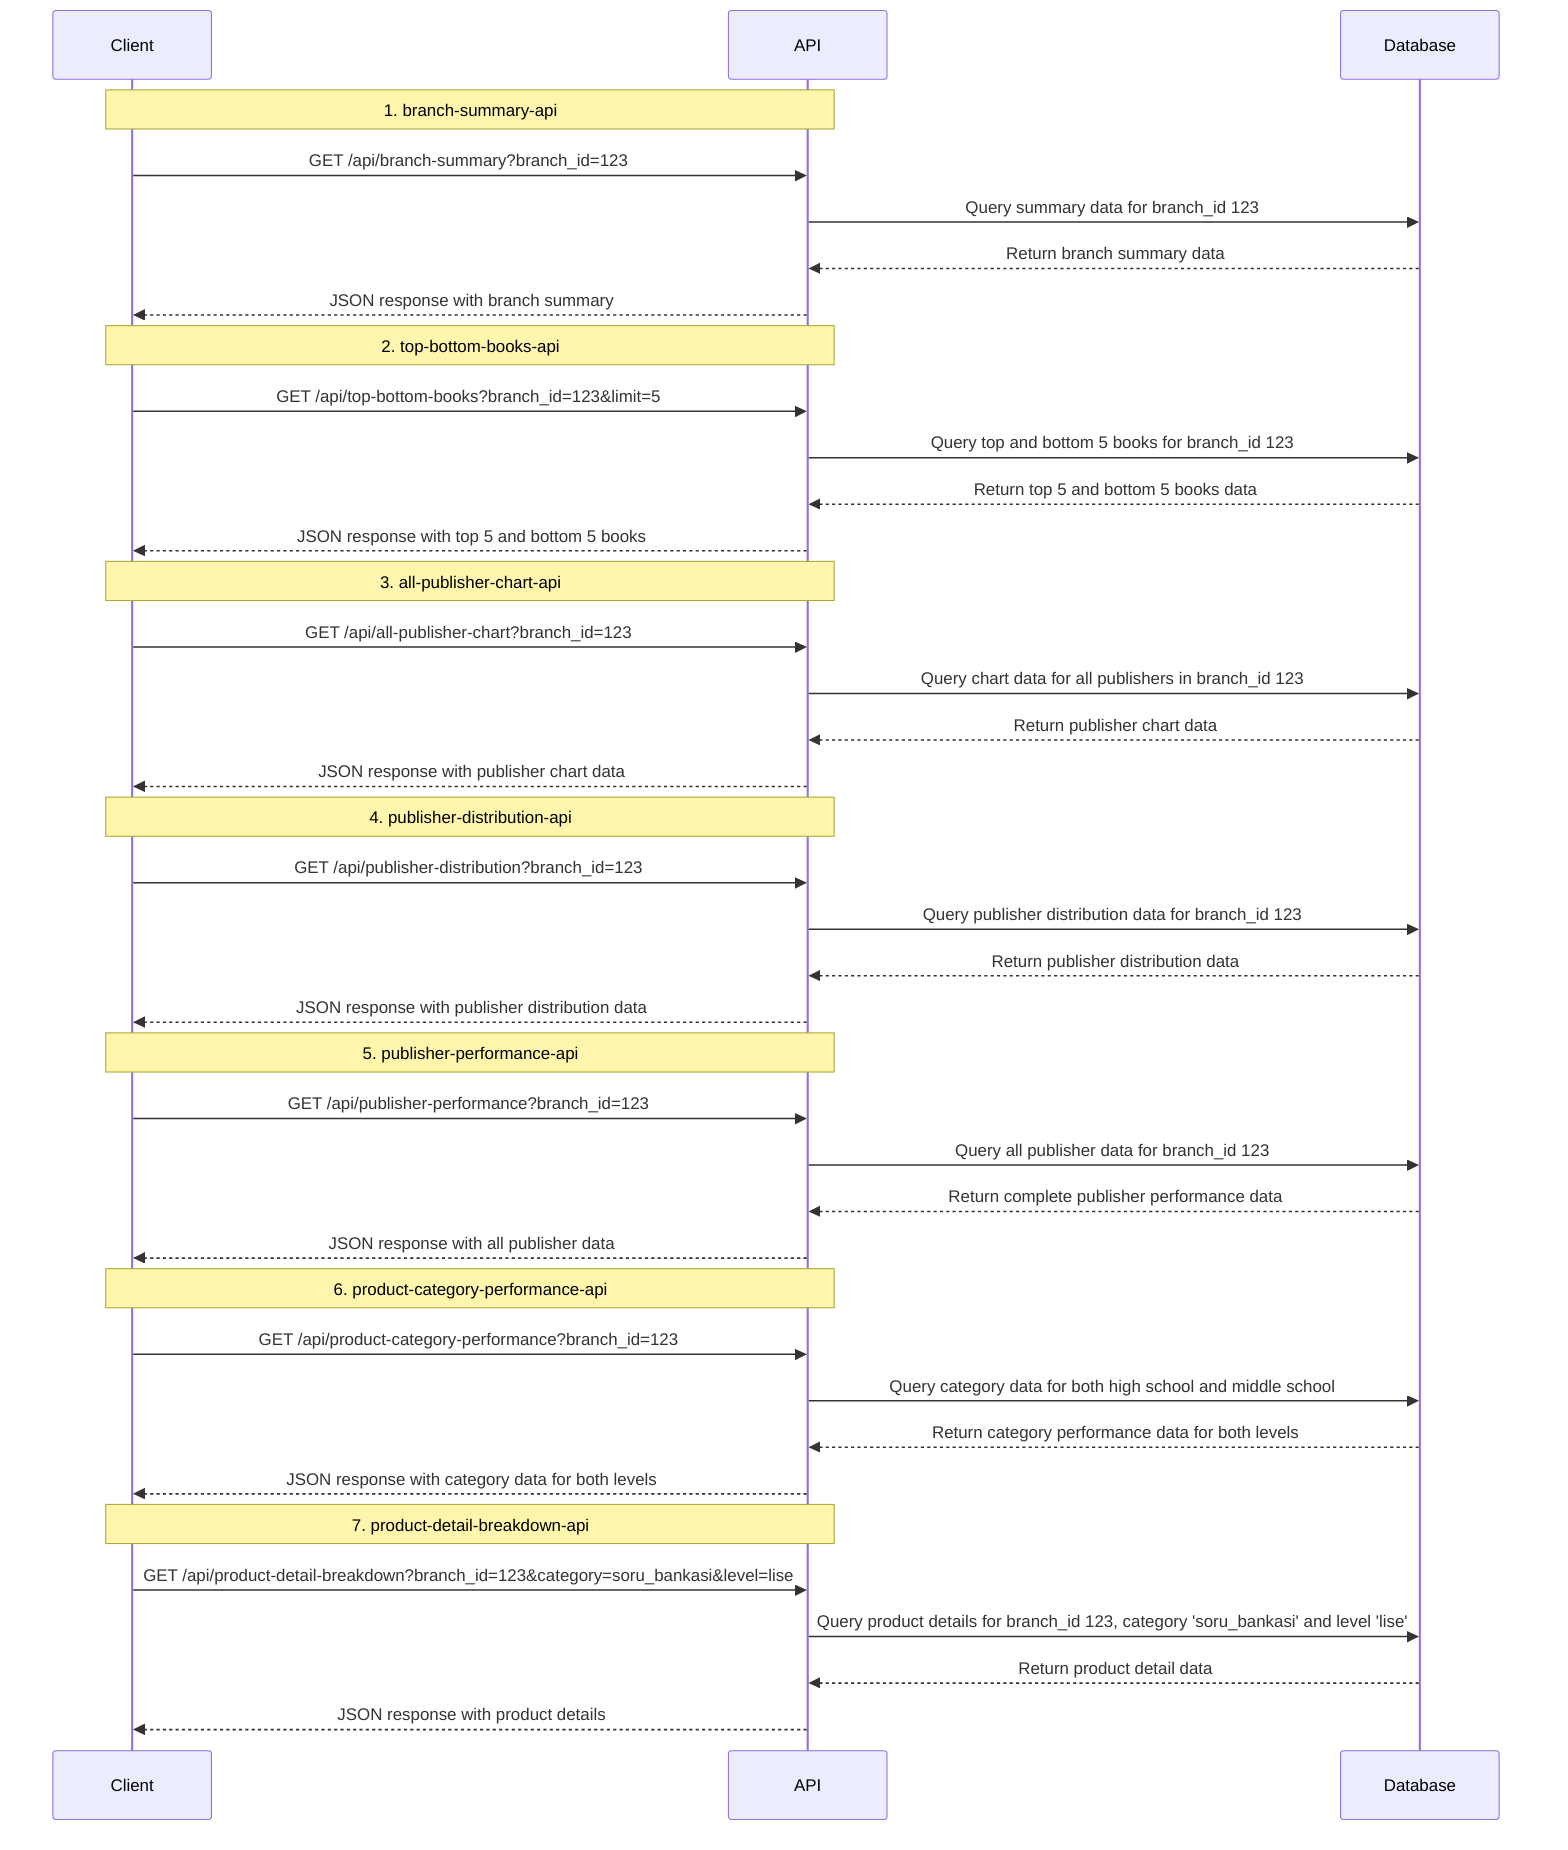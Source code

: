 sequenceDiagram
    participant Client
    participant API
    participant Database

    Note over Client,API: 1. branch-summary-api
    Client->>API: GET /api/branch-summary?branch_id=123
    API->>Database: Query summary data for branch_id 123
    Database-->>API: Return branch summary data
    API-->>Client: JSON response with branch summary

    Note over Client,API: 2. top-bottom-books-api
    Client->>API: GET /api/top-bottom-books?branch_id=123&limit=5
    API->>Database: Query top and bottom 5 books for branch_id 123
    Database-->>API: Return top 5 and bottom 5 books data
    API-->>Client: JSON response with top 5 and bottom 5 books

    Note over Client,API: 3. all-publisher-chart-api
    Client->>API: GET /api/all-publisher-chart?branch_id=123
    API->>Database: Query chart data for all publishers in branch_id 123
    Database-->>API: Return publisher chart data
    API-->>Client: JSON response with publisher chart data

    Note over Client,API: 4. publisher-distribution-api
    Client->>API: GET /api/publisher-distribution?branch_id=123
    API->>Database: Query publisher distribution data for branch_id 123
    Database-->>API: Return publisher distribution data
    API-->>Client: JSON response with publisher distribution data

    Note over Client,API: 5. publisher-performance-api
    Client->>API: GET /api/publisher-performance?branch_id=123
    API->>Database: Query all publisher data for branch_id 123
    Database-->>API: Return complete publisher performance data
    API-->>Client: JSON response with all publisher data

    Note over Client,API: 6. product-category-performance-api
    Client->>API: GET /api/product-category-performance?branch_id=123
    API->>Database: Query category data for both high school and middle school
    Database-->>API: Return category performance data for both levels
    API-->>Client: JSON response with category data for both levels

    Note over Client,API: 7. product-detail-breakdown-api
    Client->>API: GET /api/product-detail-breakdown?branch_id=123&category=soru_bankasi&level=lise
    API->>Database: Query product details for branch_id 123, category 'soru_bankasi' and level 'lise'
    Database-->>API: Return product detail data
    API-->>Client: JSON response with product details